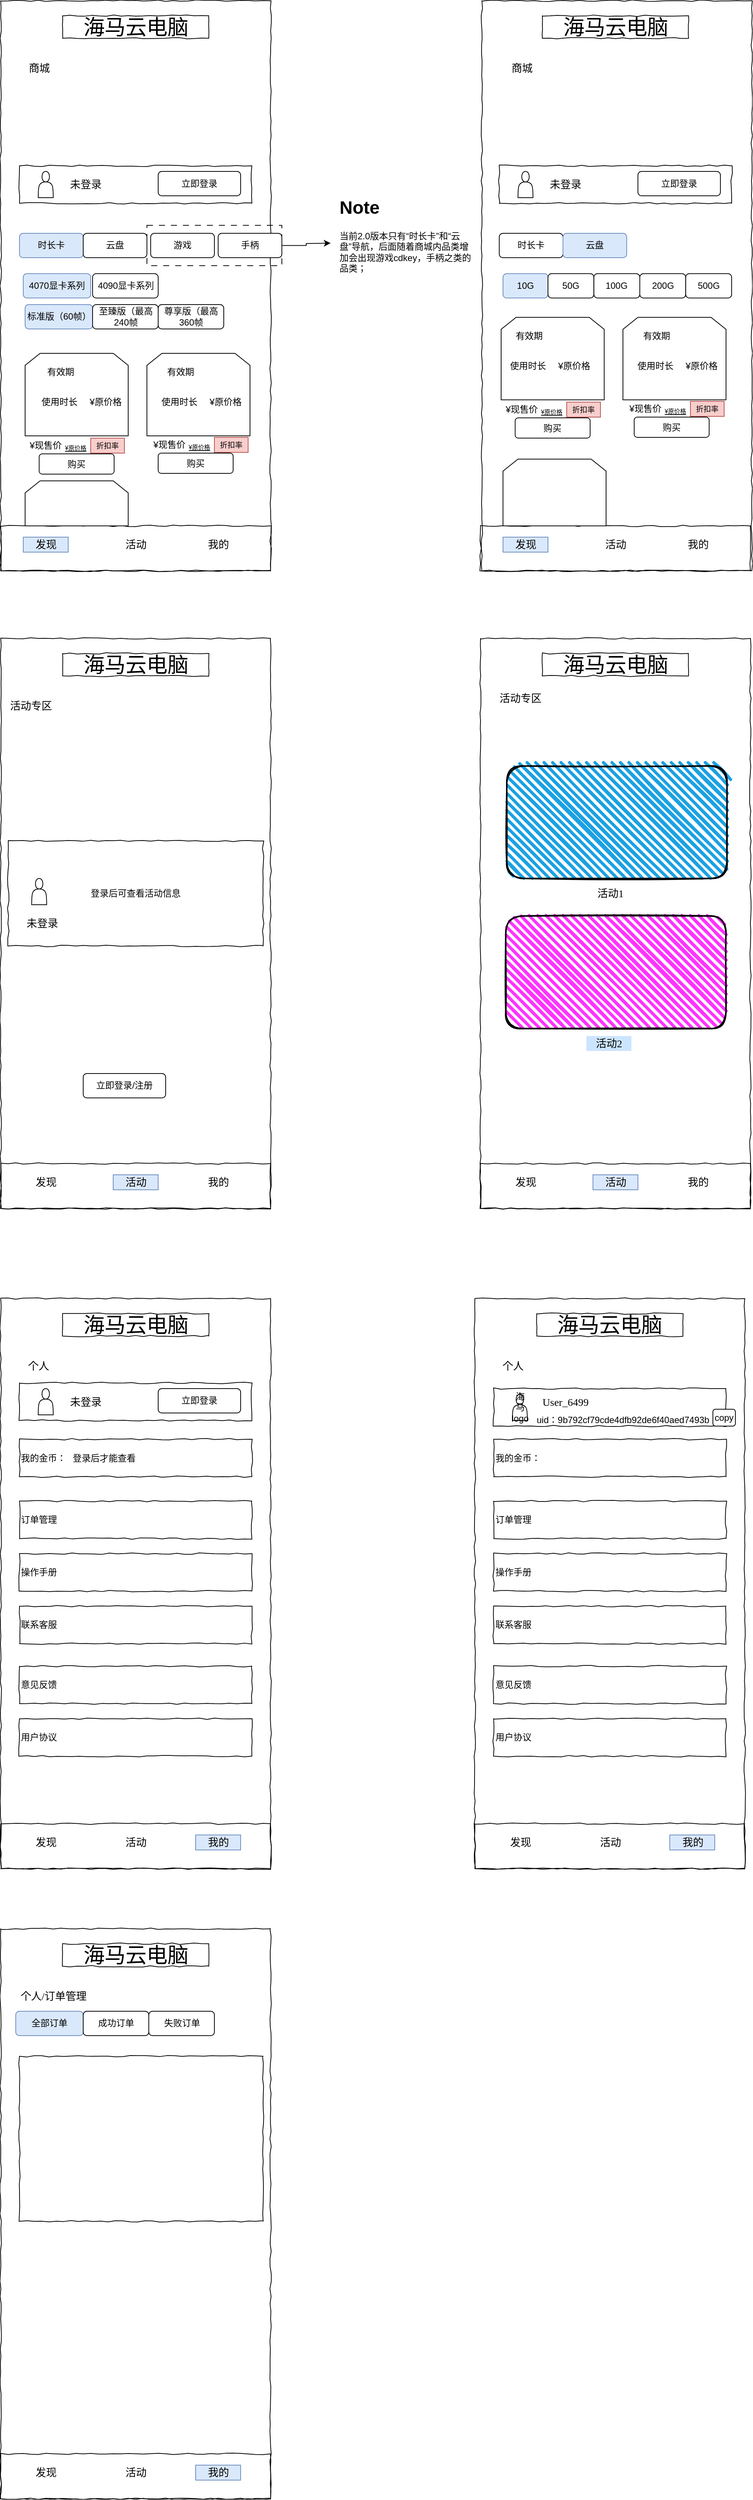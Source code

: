 <mxfile version="26.0.13">
  <diagram name="第 1 页" id="6lf1AVLp1xLjYdptNgoV">
    <mxGraphModel dx="1637" dy="1264" grid="1" gridSize="10" guides="1" tooltips="1" connect="1" arrows="1" fold="1" page="1" pageScale="1" pageWidth="1100" pageHeight="850" math="0" shadow="0">
      <root>
        <mxCell id="0" />
        <mxCell id="1" parent="0" />
        <mxCell id="Z1-tI7JvdLcJ9dOEZYlr-76" value="" style="whiteSpace=wrap;html=1;rounded=0;shadow=0;labelBackgroundColor=none;strokeWidth=1;fillColor=none;fontFamily=Verdana;fontSize=12;align=center;comic=1;" vertex="1" parent="1">
          <mxGeometry x="660" y="720" width="360" height="60" as="geometry" />
        </mxCell>
        <mxCell id="Z1-tI7JvdLcJ9dOEZYlr-4" value="" style="whiteSpace=wrap;html=1;rounded=0;shadow=0;labelBackgroundColor=none;strokeWidth=1;fillColor=none;fontFamily=Verdana;fontSize=12;align=center;comic=1;" vertex="1" parent="1">
          <mxGeometry x="20" y="720" width="360" height="60" as="geometry" />
        </mxCell>
        <mxCell id="Z1-tI7JvdLcJ9dOEZYlr-123" value="" style="whiteSpace=wrap;html=1;rounded=0;shadow=0;labelBackgroundColor=none;strokeWidth=1;fillColor=none;fontFamily=Verdana;fontSize=12;align=center;comic=1;" vertex="1" parent="1">
          <mxGeometry x="20" y="1570" width="360" height="60" as="geometry" />
        </mxCell>
        <mxCell id="Z1-tI7JvdLcJ9dOEZYlr-1" value="" style="whiteSpace=wrap;html=1;rounded=0;shadow=0;labelBackgroundColor=none;strokeColor=#000000;strokeWidth=1;fillColor=none;fontFamily=Verdana;fontSize=12;fontColor=#000000;align=center;comic=1;" vertex="1" parent="1">
          <mxGeometry x="20" y="20" width="360" height="760" as="geometry" />
        </mxCell>
        <mxCell id="Z1-tI7JvdLcJ9dOEZYlr-35" value="" style="shape=loopLimit;whiteSpace=wrap;html=1;" vertex="1" parent="1">
          <mxGeometry x="52.5" y="660" width="137.5" height="60" as="geometry" />
        </mxCell>
        <mxCell id="Z1-tI7JvdLcJ9dOEZYlr-21" value="" style="rounded=0;whiteSpace=wrap;html=1;fillColor=none;dashed=1;dashPattern=8 8;" vertex="1" parent="1">
          <mxGeometry x="215" y="319.38" width="180" height="53.75" as="geometry" />
        </mxCell>
        <mxCell id="Z1-tI7JvdLcJ9dOEZYlr-2" value="海马云电脑" style="whiteSpace=wrap;html=1;rounded=0;shadow=0;labelBackgroundColor=none;strokeWidth=1;fontFamily=Verdana;fontSize=28;align=center;comic=1;" vertex="1" parent="1">
          <mxGeometry x="102.5" y="40" width="195" height="30" as="geometry" />
        </mxCell>
        <mxCell id="Z1-tI7JvdLcJ9dOEZYlr-5" value="发现" style="text;html=1;points=[];align=center;verticalAlign=top;spacingTop=-4;fontSize=14;fontFamily=Verdana;fillColor=#dae8fc;strokeColor=#6c8ebf;" vertex="1" parent="1">
          <mxGeometry x="50" y="735" width="60" height="20" as="geometry" />
        </mxCell>
        <mxCell id="Z1-tI7JvdLcJ9dOEZYlr-6" value="活动" style="text;html=1;points=[];align=center;verticalAlign=top;spacingTop=-4;fontSize=14;fontFamily=Verdana" vertex="1" parent="1">
          <mxGeometry x="170" y="735" width="60" height="20" as="geometry" />
        </mxCell>
        <mxCell id="Z1-tI7JvdLcJ9dOEZYlr-7" value="我的" style="text;html=1;points=[];align=center;verticalAlign=top;spacingTop=-4;fontSize=14;fontFamily=Verdana" vertex="1" parent="1">
          <mxGeometry x="280" y="735" width="60" height="20" as="geometry" />
        </mxCell>
        <mxCell id="Z1-tI7JvdLcJ9dOEZYlr-14" value="" style="whiteSpace=wrap;html=1;rounded=0;shadow=0;labelBackgroundColor=none;strokeWidth=1;fillColor=none;fontFamily=Verdana;fontSize=12;align=center;comic=1;" vertex="1" parent="1">
          <mxGeometry x="45" y="240" width="310" height="50" as="geometry" />
        </mxCell>
        <mxCell id="Z1-tI7JvdLcJ9dOEZYlr-15" value="未登录" style="text;html=1;points=[];align=center;verticalAlign=top;spacingTop=-4;fontSize=14;fontFamily=Verdana" vertex="1" parent="1">
          <mxGeometry x="102.5" y="255" width="60" height="20" as="geometry" />
        </mxCell>
        <mxCell id="Z1-tI7JvdLcJ9dOEZYlr-16" value="" style="shape=actor;whiteSpace=wrap;html=1;" vertex="1" parent="1">
          <mxGeometry x="70" y="247.5" width="20" height="35" as="geometry" />
        </mxCell>
        <mxCell id="Z1-tI7JvdLcJ9dOEZYlr-17" value="立即登录" style="rounded=1;whiteSpace=wrap;html=1;" vertex="1" parent="1">
          <mxGeometry x="230" y="247.5" width="110" height="32.5" as="geometry" />
        </mxCell>
        <mxCell id="Z1-tI7JvdLcJ9dOEZYlr-18" value="时长卡" style="rounded=1;whiteSpace=wrap;html=1;fillColor=#dae8fc;strokeColor=#6c8ebf;" vertex="1" parent="1">
          <mxGeometry x="45" y="330" width="85" height="32.5" as="geometry" />
        </mxCell>
        <mxCell id="Z1-tI7JvdLcJ9dOEZYlr-19" value="游戏" style="rounded=1;whiteSpace=wrap;html=1;" vertex="1" parent="1">
          <mxGeometry x="220" y="330.01" width="85" height="32.5" as="geometry" />
        </mxCell>
        <mxCell id="Z1-tI7JvdLcJ9dOEZYlr-20" value="手柄" style="rounded=1;whiteSpace=wrap;html=1;" vertex="1" parent="1">
          <mxGeometry x="310" y="330.01" width="85" height="32.5" as="geometry" />
        </mxCell>
        <mxCell id="Z1-tI7JvdLcJ9dOEZYlr-23" style="edgeStyle=orthogonalEdgeStyle;rounded=0;orthogonalLoop=1;jettySize=auto;html=1;" edge="1" parent="1" source="Z1-tI7JvdLcJ9dOEZYlr-21">
          <mxGeometry relative="1" as="geometry">
            <mxPoint x="460" y="343.125" as="targetPoint" />
          </mxGeometry>
        </mxCell>
        <mxCell id="Z1-tI7JvdLcJ9dOEZYlr-22" value="&lt;h1 style=&quot;margin-top: 0px;&quot;&gt;Note&lt;/h1&gt;&lt;p&gt;当前2.0版本只有“时长卡”和“云盘”导航，后面随着商城内品类增加会出现游戏cdkey，手柄之类的品类；&lt;/p&gt;" style="text;html=1;whiteSpace=wrap;overflow=hidden;rounded=0;" vertex="1" parent="1">
          <mxGeometry x="470" y="275" width="180" height="120" as="geometry" />
        </mxCell>
        <mxCell id="Z1-tI7JvdLcJ9dOEZYlr-25" value="4070显卡系列" style="rounded=1;whiteSpace=wrap;html=1;fillColor=#dae8fc;strokeColor=#6c8ebf;" vertex="1" parent="1">
          <mxGeometry x="50" y="383.75" width="90" height="32.5" as="geometry" />
        </mxCell>
        <mxCell id="Z1-tI7JvdLcJ9dOEZYlr-26" value="4090显卡系列" style="rounded=1;whiteSpace=wrap;html=1;" vertex="1" parent="1">
          <mxGeometry x="142.5" y="383.75" width="87.5" height="32.5" as="geometry" />
        </mxCell>
        <mxCell id="Z1-tI7JvdLcJ9dOEZYlr-29" value="标准版（60帧）" style="rounded=1;whiteSpace=wrap;html=1;fillColor=#dae8fc;strokeColor=#6c8ebf;" vertex="1" parent="1">
          <mxGeometry x="52.5" y="425" width="90" height="32.5" as="geometry" />
        </mxCell>
        <mxCell id="Z1-tI7JvdLcJ9dOEZYlr-30" value="至臻版（最高240帧" style="rounded=1;whiteSpace=wrap;html=1;" vertex="1" parent="1">
          <mxGeometry x="142.5" y="425" width="87.5" height="32.5" as="geometry" />
        </mxCell>
        <mxCell id="Z1-tI7JvdLcJ9dOEZYlr-31" value="云盘" style="rounded=1;whiteSpace=wrap;html=1;" vertex="1" parent="1">
          <mxGeometry x="130" y="330" width="85" height="32.5" as="geometry" />
        </mxCell>
        <mxCell id="Z1-tI7JvdLcJ9dOEZYlr-32" value="尊享版（最高360帧" style="rounded=1;whiteSpace=wrap;html=1;" vertex="1" parent="1">
          <mxGeometry x="230" y="425" width="87.5" height="32.5" as="geometry" />
        </mxCell>
        <mxCell id="Z1-tI7JvdLcJ9dOEZYlr-33" value="" style="shape=loopLimit;whiteSpace=wrap;html=1;" vertex="1" parent="1">
          <mxGeometry x="52.5" y="490" width="137.5" height="110" as="geometry" />
        </mxCell>
        <mxCell id="Z1-tI7JvdLcJ9dOEZYlr-34" value="" style="shape=loopLimit;whiteSpace=wrap;html=1;" vertex="1" parent="1">
          <mxGeometry x="215" y="490" width="137.5" height="110" as="geometry" />
        </mxCell>
        <mxCell id="Z1-tI7JvdLcJ9dOEZYlr-36" value="有效期" style="text;html=1;align=center;verticalAlign=middle;whiteSpace=wrap;rounded=0;" vertex="1" parent="1">
          <mxGeometry x="230" y="500" width="60" height="30" as="geometry" />
        </mxCell>
        <mxCell id="Z1-tI7JvdLcJ9dOEZYlr-37" value="折扣率" style="text;html=1;align=center;verticalAlign=middle;whiteSpace=wrap;rounded=0;fillColor=#f8cecc;strokeColor=#b85450;fontSize=10;" vertex="1" parent="1">
          <mxGeometry x="305" y="602" width="45" height="20" as="geometry" />
        </mxCell>
        <mxCell id="Z1-tI7JvdLcJ9dOEZYlr-38" value="使用时长&amp;nbsp;" style="text;html=1;align=center;verticalAlign=middle;whiteSpace=wrap;rounded=0;" vertex="1" parent="1">
          <mxGeometry x="230" y="540" width="60" height="30" as="geometry" />
        </mxCell>
        <mxCell id="Z1-tI7JvdLcJ9dOEZYlr-39" value="¥原价格" style="text;html=1;align=center;verticalAlign=middle;whiteSpace=wrap;rounded=0;" vertex="1" parent="1">
          <mxGeometry x="290" y="540" width="60" height="30" as="geometry" />
        </mxCell>
        <mxCell id="Z1-tI7JvdLcJ9dOEZYlr-40" value="¥现售价" style="text;html=1;align=center;verticalAlign=middle;whiteSpace=wrap;rounded=0;" vertex="1" parent="1">
          <mxGeometry x="215" y="597" width="60" height="30" as="geometry" />
        </mxCell>
        <mxCell id="Z1-tI7JvdLcJ9dOEZYlr-41" value="¥原价格" style="text;html=1;align=center;verticalAlign=middle;whiteSpace=wrap;rounded=0;fontSize=8;fontStyle=4" vertex="1" parent="1">
          <mxGeometry x="255" y="600" width="60" height="30" as="geometry" />
        </mxCell>
        <mxCell id="Z1-tI7JvdLcJ9dOEZYlr-42" value="折扣率" style="text;html=1;align=center;verticalAlign=middle;whiteSpace=wrap;rounded=0;fillColor=#f8cecc;strokeColor=#b85450;fontSize=10;" vertex="1" parent="1">
          <mxGeometry x="140" y="603" width="45" height="20" as="geometry" />
        </mxCell>
        <mxCell id="Z1-tI7JvdLcJ9dOEZYlr-43" value="¥现售价" style="text;html=1;align=center;verticalAlign=middle;whiteSpace=wrap;rounded=0;" vertex="1" parent="1">
          <mxGeometry x="50" y="598" width="60" height="30" as="geometry" />
        </mxCell>
        <mxCell id="Z1-tI7JvdLcJ9dOEZYlr-44" value="¥原价格" style="text;html=1;align=center;verticalAlign=middle;whiteSpace=wrap;rounded=0;fontSize=8;fontStyle=4" vertex="1" parent="1">
          <mxGeometry x="90" y="601" width="60" height="30" as="geometry" />
        </mxCell>
        <mxCell id="Z1-tI7JvdLcJ9dOEZYlr-45" value="购买" style="rounded=1;whiteSpace=wrap;html=1;" vertex="1" parent="1">
          <mxGeometry x="230" y="623" width="100" height="27" as="geometry" />
        </mxCell>
        <mxCell id="Z1-tI7JvdLcJ9dOEZYlr-46" value="购买" style="rounded=1;whiteSpace=wrap;html=1;" vertex="1" parent="1">
          <mxGeometry x="71.25" y="624" width="100" height="27" as="geometry" />
        </mxCell>
        <mxCell id="Z1-tI7JvdLcJ9dOEZYlr-49" value="" style="whiteSpace=wrap;html=1;rounded=0;shadow=0;labelBackgroundColor=none;strokeColor=#000000;strokeWidth=1;fillColor=none;fontFamily=Verdana;fontSize=12;fontColor=#000000;align=center;comic=1;" vertex="1" parent="1">
          <mxGeometry x="661.88" y="20" width="360" height="760" as="geometry" />
        </mxCell>
        <mxCell id="Z1-tI7JvdLcJ9dOEZYlr-50" value="" style="shape=loopLimit;whiteSpace=wrap;html=1;" vertex="1" parent="1">
          <mxGeometry x="690" y="631" width="137.5" height="89" as="geometry" />
        </mxCell>
        <mxCell id="Z1-tI7JvdLcJ9dOEZYlr-52" value="海马云电脑" style="whiteSpace=wrap;html=1;rounded=0;shadow=0;labelBackgroundColor=none;strokeWidth=1;fontFamily=Verdana;fontSize=28;align=center;comic=1;" vertex="1" parent="1">
          <mxGeometry x="742.5" y="40" width="195" height="30" as="geometry" />
        </mxCell>
        <mxCell id="Z1-tI7JvdLcJ9dOEZYlr-53" value="发现" style="text;html=1;points=[];align=center;verticalAlign=top;spacingTop=-4;fontSize=14;fontFamily=Verdana;fillColor=#dae8fc;strokeColor=#6c8ebf;" vertex="1" parent="1">
          <mxGeometry x="690" y="735" width="60" height="20" as="geometry" />
        </mxCell>
        <mxCell id="Z1-tI7JvdLcJ9dOEZYlr-54" value="活动" style="text;html=1;points=[];align=center;verticalAlign=top;spacingTop=-4;fontSize=14;fontFamily=Verdana" vertex="1" parent="1">
          <mxGeometry x="810" y="735" width="60" height="20" as="geometry" />
        </mxCell>
        <mxCell id="Z1-tI7JvdLcJ9dOEZYlr-55" value="我的" style="text;html=1;points=[];align=center;verticalAlign=top;spacingTop=-4;fontSize=14;fontFamily=Verdana" vertex="1" parent="1">
          <mxGeometry x="920" y="735" width="60" height="20" as="geometry" />
        </mxCell>
        <mxCell id="Z1-tI7JvdLcJ9dOEZYlr-57" value="" style="whiteSpace=wrap;html=1;rounded=0;shadow=0;labelBackgroundColor=none;strokeWidth=1;fillColor=none;fontFamily=Verdana;fontSize=12;align=center;comic=1;" vertex="1" parent="1">
          <mxGeometry x="685" y="240" width="310" height="50" as="geometry" />
        </mxCell>
        <mxCell id="Z1-tI7JvdLcJ9dOEZYlr-58" value="未登录" style="text;html=1;points=[];align=center;verticalAlign=top;spacingTop=-4;fontSize=14;fontFamily=Verdana" vertex="1" parent="1">
          <mxGeometry x="742.5" y="255" width="60" height="20" as="geometry" />
        </mxCell>
        <mxCell id="Z1-tI7JvdLcJ9dOEZYlr-59" value="" style="shape=actor;whiteSpace=wrap;html=1;" vertex="1" parent="1">
          <mxGeometry x="710" y="247.5" width="20" height="35" as="geometry" />
        </mxCell>
        <mxCell id="Z1-tI7JvdLcJ9dOEZYlr-60" value="立即登录" style="rounded=1;whiteSpace=wrap;html=1;" vertex="1" parent="1">
          <mxGeometry x="870" y="247.5" width="110" height="32.5" as="geometry" />
        </mxCell>
        <mxCell id="Z1-tI7JvdLcJ9dOEZYlr-61" value="时长卡" style="rounded=1;whiteSpace=wrap;html=1;" vertex="1" parent="1">
          <mxGeometry x="685" y="330" width="85" height="32.5" as="geometry" />
        </mxCell>
        <mxCell id="Z1-tI7JvdLcJ9dOEZYlr-64" value="10G" style="rounded=1;whiteSpace=wrap;html=1;fillColor=#dae8fc;strokeColor=#6c8ebf;" vertex="1" parent="1">
          <mxGeometry x="690" y="383.75" width="60" height="32.5" as="geometry" />
        </mxCell>
        <mxCell id="Z1-tI7JvdLcJ9dOEZYlr-65" value="50G" style="rounded=1;whiteSpace=wrap;html=1;" vertex="1" parent="1">
          <mxGeometry x="750" y="383.75" width="61.25" height="32.5" as="geometry" />
        </mxCell>
        <mxCell id="Z1-tI7JvdLcJ9dOEZYlr-68" value="云盘" style="rounded=1;whiteSpace=wrap;html=1;fillColor=#dae8fc;strokeColor=#6c8ebf;" vertex="1" parent="1">
          <mxGeometry x="770" y="330" width="85" height="32.5" as="geometry" />
        </mxCell>
        <mxCell id="Z1-tI7JvdLcJ9dOEZYlr-70" value="" style="shape=loopLimit;whiteSpace=wrap;html=1;movable=1;resizable=1;rotatable=1;deletable=1;editable=1;locked=0;connectable=1;" vertex="1" parent="1">
          <mxGeometry x="687.5" y="442" width="137.5" height="110" as="geometry" />
        </mxCell>
        <mxCell id="Z1-tI7JvdLcJ9dOEZYlr-71" value="" style="shape=loopLimit;whiteSpace=wrap;html=1;movable=1;resizable=1;rotatable=1;deletable=1;editable=1;locked=0;connectable=1;" vertex="1" parent="1">
          <mxGeometry x="850" y="442" width="137.5" height="110" as="geometry" />
        </mxCell>
        <mxCell id="Z1-tI7JvdLcJ9dOEZYlr-72" value="有效期" style="text;html=1;align=center;verticalAlign=middle;whiteSpace=wrap;rounded=0;movable=1;resizable=1;rotatable=1;deletable=1;editable=1;locked=0;connectable=1;" vertex="1" parent="1">
          <mxGeometry x="865" y="452" width="60" height="30" as="geometry" />
        </mxCell>
        <mxCell id="Z1-tI7JvdLcJ9dOEZYlr-73" value="折扣率" style="text;html=1;align=center;verticalAlign=middle;whiteSpace=wrap;rounded=0;fillColor=#f8cecc;strokeColor=#b85450;fontSize=10;movable=1;resizable=1;rotatable=1;deletable=1;editable=1;locked=0;connectable=1;" vertex="1" parent="1">
          <mxGeometry x="940" y="554" width="45" height="20" as="geometry" />
        </mxCell>
        <mxCell id="Z1-tI7JvdLcJ9dOEZYlr-74" value="使用时长&amp;nbsp;" style="text;html=1;align=center;verticalAlign=middle;whiteSpace=wrap;rounded=0;movable=1;resizable=1;rotatable=1;deletable=1;editable=1;locked=0;connectable=1;" vertex="1" parent="1">
          <mxGeometry x="865" y="492" width="60" height="30" as="geometry" />
        </mxCell>
        <mxCell id="Z1-tI7JvdLcJ9dOEZYlr-75" value="¥原价格" style="text;html=1;align=center;verticalAlign=middle;whiteSpace=wrap;rounded=0;movable=1;resizable=1;rotatable=1;deletable=1;editable=1;locked=0;connectable=1;" vertex="1" parent="1">
          <mxGeometry x="925" y="492" width="60" height="30" as="geometry" />
        </mxCell>
        <mxCell id="Z1-tI7JvdLcJ9dOEZYlr-77" value="¥现售价" style="text;html=1;align=center;verticalAlign=middle;whiteSpace=wrap;rounded=0;movable=1;resizable=1;rotatable=1;deletable=1;editable=1;locked=0;connectable=1;" vertex="1" parent="1">
          <mxGeometry x="850" y="549" width="60" height="30" as="geometry" />
        </mxCell>
        <mxCell id="Z1-tI7JvdLcJ9dOEZYlr-78" value="¥原价格" style="text;html=1;align=center;verticalAlign=middle;whiteSpace=wrap;rounded=0;fontSize=8;fontStyle=4;movable=1;resizable=1;rotatable=1;deletable=1;editable=1;locked=0;connectable=1;" vertex="1" parent="1">
          <mxGeometry x="890" y="552" width="60" height="30" as="geometry" />
        </mxCell>
        <mxCell id="Z1-tI7JvdLcJ9dOEZYlr-79" value="折扣率" style="text;html=1;align=center;verticalAlign=middle;whiteSpace=wrap;rounded=0;fillColor=#f8cecc;strokeColor=#b85450;fontSize=10;movable=1;resizable=1;rotatable=1;deletable=1;editable=1;locked=0;connectable=1;" vertex="1" parent="1">
          <mxGeometry x="775" y="555" width="45" height="20" as="geometry" />
        </mxCell>
        <mxCell id="Z1-tI7JvdLcJ9dOEZYlr-80" value="¥现售价" style="text;html=1;align=center;verticalAlign=middle;whiteSpace=wrap;rounded=0;movable=1;resizable=1;rotatable=1;deletable=1;editable=1;locked=0;connectable=1;" vertex="1" parent="1">
          <mxGeometry x="685" y="550" width="60" height="30" as="geometry" />
        </mxCell>
        <mxCell id="Z1-tI7JvdLcJ9dOEZYlr-81" value="¥原价格" style="text;html=1;align=center;verticalAlign=middle;whiteSpace=wrap;rounded=0;fontSize=8;fontStyle=4;movable=1;resizable=1;rotatable=1;deletable=1;editable=1;locked=0;connectable=1;" vertex="1" parent="1">
          <mxGeometry x="725" y="553" width="60" height="30" as="geometry" />
        </mxCell>
        <mxCell id="Z1-tI7JvdLcJ9dOEZYlr-82" value="购买" style="rounded=1;whiteSpace=wrap;html=1;movable=1;resizable=1;rotatable=1;deletable=1;editable=1;locked=0;connectable=1;" vertex="1" parent="1">
          <mxGeometry x="865" y="575" width="100" height="27" as="geometry" />
        </mxCell>
        <mxCell id="Z1-tI7JvdLcJ9dOEZYlr-83" value="购买" style="rounded=1;whiteSpace=wrap;html=1;movable=1;resizable=1;rotatable=1;deletable=1;editable=1;locked=0;connectable=1;" vertex="1" parent="1">
          <mxGeometry x="706.25" y="576" width="100" height="27" as="geometry" />
        </mxCell>
        <mxCell id="Z1-tI7JvdLcJ9dOEZYlr-84" value="100G" style="rounded=1;whiteSpace=wrap;html=1;" vertex="1" parent="1">
          <mxGeometry x="811.25" y="383.75" width="61.25" height="32.5" as="geometry" />
        </mxCell>
        <mxCell id="Z1-tI7JvdLcJ9dOEZYlr-85" value="200G" style="rounded=1;whiteSpace=wrap;html=1;" vertex="1" parent="1">
          <mxGeometry x="872.5" y="383.75" width="61.25" height="32.5" as="geometry" />
        </mxCell>
        <mxCell id="Z1-tI7JvdLcJ9dOEZYlr-86" value="500G" style="rounded=1;whiteSpace=wrap;html=1;" vertex="1" parent="1">
          <mxGeometry x="933.75" y="383.75" width="61.25" height="32.5" as="geometry" />
        </mxCell>
        <mxCell id="Z1-tI7JvdLcJ9dOEZYlr-87" value="有效期" style="text;html=1;align=center;verticalAlign=middle;whiteSpace=wrap;rounded=0;movable=1;resizable=1;rotatable=1;deletable=1;editable=1;locked=0;connectable=1;" vertex="1" parent="1">
          <mxGeometry x="695" y="452" width="60" height="30" as="geometry" />
        </mxCell>
        <mxCell id="Z1-tI7JvdLcJ9dOEZYlr-88" value="使用时长&amp;nbsp;" style="text;html=1;align=center;verticalAlign=middle;whiteSpace=wrap;rounded=0;movable=1;resizable=1;rotatable=1;deletable=1;editable=1;locked=0;connectable=1;" vertex="1" parent="1">
          <mxGeometry x="695" y="492" width="60" height="30" as="geometry" />
        </mxCell>
        <mxCell id="Z1-tI7JvdLcJ9dOEZYlr-89" value="¥原价格" style="text;html=1;align=center;verticalAlign=middle;whiteSpace=wrap;rounded=0;movable=1;resizable=1;rotatable=1;deletable=1;editable=1;locked=0;connectable=1;" vertex="1" parent="1">
          <mxGeometry x="755" y="492" width="60" height="30" as="geometry" />
        </mxCell>
        <mxCell id="Z1-tI7JvdLcJ9dOEZYlr-93" value="有效期" style="text;html=1;align=center;verticalAlign=middle;whiteSpace=wrap;rounded=0;" vertex="1" parent="1">
          <mxGeometry x="70" y="500" width="60" height="30" as="geometry" />
        </mxCell>
        <mxCell id="Z1-tI7JvdLcJ9dOEZYlr-94" value="使用时长&amp;nbsp;" style="text;html=1;align=center;verticalAlign=middle;whiteSpace=wrap;rounded=0;" vertex="1" parent="1">
          <mxGeometry x="70" y="540" width="60" height="30" as="geometry" />
        </mxCell>
        <mxCell id="Z1-tI7JvdLcJ9dOEZYlr-95" value="¥原价格" style="text;html=1;align=center;verticalAlign=middle;whiteSpace=wrap;rounded=0;" vertex="1" parent="1">
          <mxGeometry x="130" y="540" width="60" height="30" as="geometry" />
        </mxCell>
        <mxCell id="Z1-tI7JvdLcJ9dOEZYlr-96" value="" style="whiteSpace=wrap;html=1;rounded=0;shadow=0;labelBackgroundColor=none;strokeColor=#000000;strokeWidth=1;fillColor=none;fontFamily=Verdana;fontSize=12;fontColor=#000000;align=center;comic=1;" vertex="1" parent="1">
          <mxGeometry x="20" y="870" width="360" height="760" as="geometry" />
        </mxCell>
        <mxCell id="Z1-tI7JvdLcJ9dOEZYlr-99" value="海马云电脑" style="whiteSpace=wrap;html=1;rounded=0;shadow=0;labelBackgroundColor=none;strokeWidth=1;fontFamily=Verdana;fontSize=28;align=center;comic=1;" vertex="1" parent="1">
          <mxGeometry x="102.5" y="890" width="195" height="30" as="geometry" />
        </mxCell>
        <mxCell id="Z1-tI7JvdLcJ9dOEZYlr-100" value="发现" style="text;html=1;points=[];align=center;verticalAlign=top;spacingTop=-4;fontSize=14;fontFamily=Verdana;" vertex="1" parent="1">
          <mxGeometry x="50" y="1585" width="60" height="20" as="geometry" />
        </mxCell>
        <mxCell id="Z1-tI7JvdLcJ9dOEZYlr-101" value="活动" style="text;html=1;points=[];align=center;verticalAlign=top;spacingTop=-4;fontSize=14;fontFamily=Verdana;fillColor=#dae8fc;strokeColor=#6c8ebf;" vertex="1" parent="1">
          <mxGeometry x="170" y="1585" width="60" height="20" as="geometry" />
        </mxCell>
        <mxCell id="Z1-tI7JvdLcJ9dOEZYlr-102" value="我的" style="text;html=1;points=[];align=center;verticalAlign=top;spacingTop=-4;fontSize=14;fontFamily=Verdana" vertex="1" parent="1">
          <mxGeometry x="280" y="1585" width="60" height="20" as="geometry" />
        </mxCell>
        <mxCell id="Z1-tI7JvdLcJ9dOEZYlr-103" value="登录后可查看活动信息" style="whiteSpace=wrap;html=1;rounded=0;shadow=0;labelBackgroundColor=none;strokeWidth=1;fillColor=none;fontFamily=Verdana;fontSize=12;align=center;comic=1;" vertex="1" parent="1">
          <mxGeometry x="30" y="1140" width="340" height="140" as="geometry" />
        </mxCell>
        <mxCell id="Z1-tI7JvdLcJ9dOEZYlr-105" value="未登录" style="text;html=1;points=[];align=center;verticalAlign=top;spacingTop=-4;fontSize=14;fontFamily=Verdana" vertex="1" parent="1">
          <mxGeometry x="45" y="1240" width="60" height="20" as="geometry" />
        </mxCell>
        <mxCell id="Z1-tI7JvdLcJ9dOEZYlr-106" value="" style="shape=actor;whiteSpace=wrap;html=1;" vertex="1" parent="1">
          <mxGeometry x="61.25" y="1190" width="20" height="35" as="geometry" />
        </mxCell>
        <mxCell id="Z1-tI7JvdLcJ9dOEZYlr-107" value="立即登录/注册" style="rounded=1;whiteSpace=wrap;html=1;" vertex="1" parent="1">
          <mxGeometry x="130" y="1450" width="110" height="32.5" as="geometry" />
        </mxCell>
        <mxCell id="Z1-tI7JvdLcJ9dOEZYlr-135" value="" style="whiteSpace=wrap;html=1;rounded=0;shadow=0;labelBackgroundColor=none;strokeWidth=1;fillColor=none;fontFamily=Verdana;fontSize=12;align=center;comic=1;" vertex="1" parent="1">
          <mxGeometry x="660" y="1570" width="360" height="60" as="geometry" />
        </mxCell>
        <mxCell id="Z1-tI7JvdLcJ9dOEZYlr-136" value="" style="whiteSpace=wrap;html=1;rounded=0;shadow=0;labelBackgroundColor=none;strokeColor=#000000;strokeWidth=1;fillColor=none;fontFamily=Verdana;fontSize=12;fontColor=#000000;align=center;comic=1;" vertex="1" parent="1">
          <mxGeometry x="660" y="870" width="360" height="760" as="geometry" />
        </mxCell>
        <mxCell id="Z1-tI7JvdLcJ9dOEZYlr-137" value="海马云电脑" style="whiteSpace=wrap;html=1;rounded=0;shadow=0;labelBackgroundColor=none;strokeWidth=1;fontFamily=Verdana;fontSize=28;align=center;comic=1;" vertex="1" parent="1">
          <mxGeometry x="742.5" y="890" width="195" height="30" as="geometry" />
        </mxCell>
        <mxCell id="Z1-tI7JvdLcJ9dOEZYlr-138" value="发现" style="text;html=1;points=[];align=center;verticalAlign=top;spacingTop=-4;fontSize=14;fontFamily=Verdana;" vertex="1" parent="1">
          <mxGeometry x="690" y="1585" width="60" height="20" as="geometry" />
        </mxCell>
        <mxCell id="Z1-tI7JvdLcJ9dOEZYlr-139" value="活动" style="text;html=1;points=[];align=center;verticalAlign=top;spacingTop=-4;fontSize=14;fontFamily=Verdana;fillColor=#dae8fc;strokeColor=#6c8ebf;" vertex="1" parent="1">
          <mxGeometry x="810" y="1585" width="60" height="20" as="geometry" />
        </mxCell>
        <mxCell id="Z1-tI7JvdLcJ9dOEZYlr-140" value="我的" style="text;html=1;points=[];align=center;verticalAlign=top;spacingTop=-4;fontSize=14;fontFamily=Verdana" vertex="1" parent="1">
          <mxGeometry x="920" y="1585" width="60" height="20" as="geometry" />
        </mxCell>
        <mxCell id="Z1-tI7JvdLcJ9dOEZYlr-145" value="" style="rounded=1;whiteSpace=wrap;html=1;strokeWidth=2;fillWeight=4;hachureGap=8;hachureAngle=45;fillColor=#1ba1e2;sketch=1;" vertex="1" parent="1">
          <mxGeometry x="695.01" y="1040" width="293.75" height="150" as="geometry" />
        </mxCell>
        <mxCell id="Z1-tI7JvdLcJ9dOEZYlr-146" value="活动1" style="text;html=1;points=[];align=center;verticalAlign=top;spacingTop=-4;fontSize=14;fontFamily=Verdana" vertex="1" parent="1">
          <mxGeometry x="802.5" y="1200" width="60" height="20" as="geometry" />
        </mxCell>
        <mxCell id="Z1-tI7JvdLcJ9dOEZYlr-147" value="" style="rounded=1;whiteSpace=wrap;html=1;strokeWidth=2;fillWeight=4;hachureGap=8;hachureAngle=45;fillColor=#FF33FF;sketch=1;" vertex="1" parent="1">
          <mxGeometry x="693.75" y="1240" width="293.75" height="150" as="geometry" />
        </mxCell>
        <mxCell id="Z1-tI7JvdLcJ9dOEZYlr-148" value="活动2" style="text;html=1;points=[];align=center;verticalAlign=top;spacingTop=-4;fontSize=14;fontFamily=Verdana;fillColor=#CCE5FF;" vertex="1" parent="1">
          <mxGeometry x="801.24" y="1400" width="60" height="20" as="geometry" />
        </mxCell>
        <mxCell id="Z1-tI7JvdLcJ9dOEZYlr-149" value="" style="whiteSpace=wrap;html=1;rounded=0;shadow=0;labelBackgroundColor=none;strokeWidth=1;fillColor=none;fontFamily=Verdana;fontSize=12;align=center;comic=1;" vertex="1" parent="1">
          <mxGeometry x="652.5" y="2450" width="360" height="60" as="geometry" />
        </mxCell>
        <mxCell id="Z1-tI7JvdLcJ9dOEZYlr-150" value="" style="whiteSpace=wrap;html=1;rounded=0;shadow=0;labelBackgroundColor=none;strokeColor=#000000;strokeWidth=1;fillColor=none;fontFamily=Verdana;fontSize=12;fontColor=#000000;align=center;comic=1;" vertex="1" parent="1">
          <mxGeometry x="652.5" y="1750" width="360" height="760" as="geometry" />
        </mxCell>
        <mxCell id="Z1-tI7JvdLcJ9dOEZYlr-151" value="海马云电脑" style="whiteSpace=wrap;html=1;rounded=0;shadow=0;labelBackgroundColor=none;strokeWidth=1;fontFamily=Verdana;fontSize=28;align=center;comic=1;" vertex="1" parent="1">
          <mxGeometry x="735" y="1770" width="195" height="30" as="geometry" />
        </mxCell>
        <mxCell id="Z1-tI7JvdLcJ9dOEZYlr-152" value="发现" style="text;html=1;points=[];align=center;verticalAlign=top;spacingTop=-4;fontSize=14;fontFamily=Verdana;" vertex="1" parent="1">
          <mxGeometry x="682.5" y="2465" width="60" height="20" as="geometry" />
        </mxCell>
        <mxCell id="Z1-tI7JvdLcJ9dOEZYlr-153" value="活动" style="text;html=1;points=[];align=center;verticalAlign=top;spacingTop=-4;fontSize=14;fontFamily=Verdana;" vertex="1" parent="1">
          <mxGeometry x="802.5" y="2465" width="60" height="20" as="geometry" />
        </mxCell>
        <mxCell id="Z1-tI7JvdLcJ9dOEZYlr-154" value="我的" style="text;html=1;points=[];align=center;verticalAlign=top;spacingTop=-4;fontSize=14;fontFamily=Verdana;fillColor=#dae8fc;strokeColor=#6c8ebf;" vertex="1" parent="1">
          <mxGeometry x="912.5" y="2465" width="60" height="20" as="geometry" />
        </mxCell>
        <mxCell id="Z1-tI7JvdLcJ9dOEZYlr-159" value="活动专区" style="text;html=1;points=[];align=center;verticalAlign=top;spacingTop=-4;fontSize=14;fontFamily=Verdana" vertex="1" parent="1">
          <mxGeometry x="30" y="950" width="60" height="20" as="geometry" />
        </mxCell>
        <mxCell id="Z1-tI7JvdLcJ9dOEZYlr-160" value="活动专区" style="text;html=1;points=[];align=center;verticalAlign=top;spacingTop=-4;fontSize=14;fontFamily=Verdana" vertex="1" parent="1">
          <mxGeometry x="682.5" y="940" width="60" height="20" as="geometry" />
        </mxCell>
        <mxCell id="Z1-tI7JvdLcJ9dOEZYlr-161" value="商城" style="text;html=1;points=[];align=center;verticalAlign=top;spacingTop=-4;fontSize=14;fontFamily=Verdana" vertex="1" parent="1">
          <mxGeometry x="41.25" y="100" width="60" height="20" as="geometry" />
        </mxCell>
        <mxCell id="Z1-tI7JvdLcJ9dOEZYlr-162" value="商城" style="text;html=1;points=[];align=center;verticalAlign=top;spacingTop=-4;fontSize=14;fontFamily=Verdana" vertex="1" parent="1">
          <mxGeometry x="685" y="100" width="60" height="20" as="geometry" />
        </mxCell>
        <mxCell id="Z1-tI7JvdLcJ9dOEZYlr-163" value="个人" style="text;html=1;points=[];align=center;verticalAlign=top;spacingTop=-4;fontSize=14;fontFamily=Verdana" vertex="1" parent="1">
          <mxGeometry x="672.5" y="1830" width="60" height="20" as="geometry" />
        </mxCell>
        <mxCell id="Z1-tI7JvdLcJ9dOEZYlr-164" value="" style="whiteSpace=wrap;html=1;rounded=0;shadow=0;labelBackgroundColor=none;strokeWidth=1;fillColor=none;fontFamily=Verdana;fontSize=12;align=center;comic=1;" vertex="1" parent="1">
          <mxGeometry x="677.5" y="1870" width="310" height="50" as="geometry" />
        </mxCell>
        <mxCell id="Z1-tI7JvdLcJ9dOEZYlr-165" value="User_6499" style="text;html=1;points=[];align=center;verticalAlign=top;spacingTop=-4;fontSize=14;fontFamily=Verdana" vertex="1" parent="1">
          <mxGeometry x="742.5" y="1877.5" width="60" height="20" as="geometry" />
        </mxCell>
        <mxCell id="Z1-tI7JvdLcJ9dOEZYlr-166" value="海马logo" style="shape=actor;whiteSpace=wrap;html=1;" vertex="1" parent="1">
          <mxGeometry x="702.5" y="1877.5" width="20" height="35" as="geometry" />
        </mxCell>
        <mxCell id="Z1-tI7JvdLcJ9dOEZYlr-167" value="uid：9b792cf79cde4dfb92de6f40aed7493b" style="text;whiteSpace=wrap;" vertex="1" parent="1">
          <mxGeometry x="732.5" y="1897.5" width="240" height="40" as="geometry" />
        </mxCell>
        <mxCell id="Z1-tI7JvdLcJ9dOEZYlr-168" value="copy" style="rounded=1;whiteSpace=wrap;html=1;" vertex="1" parent="1">
          <mxGeometry x="970" y="1897.5" width="30" height="22.5" as="geometry" />
        </mxCell>
        <mxCell id="Z1-tI7JvdLcJ9dOEZYlr-169" value="订单管理" style="whiteSpace=wrap;html=1;rounded=0;shadow=0;labelBackgroundColor=none;strokeWidth=1;fillColor=none;fontFamily=Verdana;fontSize=12;align=left;comic=1;" vertex="1" parent="1">
          <mxGeometry x="677.5" y="2020" width="310" height="50" as="geometry" />
        </mxCell>
        <mxCell id="Z1-tI7JvdLcJ9dOEZYlr-170" value="操作手册" style="whiteSpace=wrap;html=1;rounded=0;shadow=0;labelBackgroundColor=none;strokeWidth=1;fillColor=none;fontFamily=Verdana;fontSize=12;align=left;comic=1;" vertex="1" parent="1">
          <mxGeometry x="677.5" y="2090" width="310" height="50" as="geometry" />
        </mxCell>
        <mxCell id="Z1-tI7JvdLcJ9dOEZYlr-171" value="联系客服" style="whiteSpace=wrap;html=1;rounded=0;shadow=0;labelBackgroundColor=none;strokeWidth=1;fillColor=none;fontFamily=Verdana;fontSize=12;align=left;comic=1;" vertex="1" parent="1">
          <mxGeometry x="677.5" y="2160" width="310" height="50" as="geometry" />
        </mxCell>
        <mxCell id="Z1-tI7JvdLcJ9dOEZYlr-172" value="意见反馈" style="whiteSpace=wrap;html=1;rounded=0;shadow=0;labelBackgroundColor=none;strokeWidth=1;fillColor=none;fontFamily=Verdana;fontSize=12;align=left;comic=1;" vertex="1" parent="1">
          <mxGeometry x="677.5" y="2240" width="310" height="50" as="geometry" />
        </mxCell>
        <mxCell id="Z1-tI7JvdLcJ9dOEZYlr-173" value="我的金币：" style="whiteSpace=wrap;html=1;rounded=0;shadow=0;labelBackgroundColor=none;strokeWidth=1;fillColor=none;fontFamily=Verdana;fontSize=12;align=left;comic=1;" vertex="1" parent="1">
          <mxGeometry x="677.5" y="1937.5" width="310" height="50" as="geometry" />
        </mxCell>
        <mxCell id="Z1-tI7JvdLcJ9dOEZYlr-174" value="用户协议" style="whiteSpace=wrap;html=1;rounded=0;shadow=0;labelBackgroundColor=none;strokeWidth=1;fillColor=none;fontFamily=Verdana;fontSize=12;align=left;comic=1;" vertex="1" parent="1">
          <mxGeometry x="677.5" y="2310" width="310" height="50" as="geometry" />
        </mxCell>
        <mxCell id="Z1-tI7JvdLcJ9dOEZYlr-175" value="" style="whiteSpace=wrap;html=1;rounded=0;shadow=0;labelBackgroundColor=none;strokeWidth=1;fillColor=none;fontFamily=Verdana;fontSize=12;align=center;comic=1;" vertex="1" parent="1">
          <mxGeometry x="20" y="2450" width="360" height="60" as="geometry" />
        </mxCell>
        <mxCell id="Z1-tI7JvdLcJ9dOEZYlr-176" value="" style="whiteSpace=wrap;html=1;rounded=0;shadow=0;labelBackgroundColor=none;strokeColor=#000000;strokeWidth=1;fillColor=none;fontFamily=Verdana;fontSize=12;fontColor=#000000;align=center;comic=1;" vertex="1" parent="1">
          <mxGeometry x="20" y="1750" width="360" height="760" as="geometry" />
        </mxCell>
        <mxCell id="Z1-tI7JvdLcJ9dOEZYlr-177" value="海马云电脑" style="whiteSpace=wrap;html=1;rounded=0;shadow=0;labelBackgroundColor=none;strokeWidth=1;fontFamily=Verdana;fontSize=28;align=center;comic=1;" vertex="1" parent="1">
          <mxGeometry x="102.5" y="1770" width="195" height="30" as="geometry" />
        </mxCell>
        <mxCell id="Z1-tI7JvdLcJ9dOEZYlr-178" value="发现" style="text;html=1;points=[];align=center;verticalAlign=top;spacingTop=-4;fontSize=14;fontFamily=Verdana;" vertex="1" parent="1">
          <mxGeometry x="50" y="2465" width="60" height="20" as="geometry" />
        </mxCell>
        <mxCell id="Z1-tI7JvdLcJ9dOEZYlr-179" value="活动" style="text;html=1;points=[];align=center;verticalAlign=top;spacingTop=-4;fontSize=14;fontFamily=Verdana;" vertex="1" parent="1">
          <mxGeometry x="170" y="2465" width="60" height="20" as="geometry" />
        </mxCell>
        <mxCell id="Z1-tI7JvdLcJ9dOEZYlr-180" value="我的" style="text;html=1;points=[];align=center;verticalAlign=top;spacingTop=-4;fontSize=14;fontFamily=Verdana;fillColor=#dae8fc;strokeColor=#6c8ebf;" vertex="1" parent="1">
          <mxGeometry x="280" y="2465" width="60" height="20" as="geometry" />
        </mxCell>
        <mxCell id="Z1-tI7JvdLcJ9dOEZYlr-181" value="个人" style="text;html=1;points=[];align=center;verticalAlign=top;spacingTop=-4;fontSize=14;fontFamily=Verdana" vertex="1" parent="1">
          <mxGeometry x="40" y="1830" width="60" height="20" as="geometry" />
        </mxCell>
        <mxCell id="Z1-tI7JvdLcJ9dOEZYlr-187" value="订单管理" style="whiteSpace=wrap;html=1;rounded=0;shadow=0;labelBackgroundColor=none;strokeWidth=1;fillColor=none;fontFamily=Verdana;fontSize=12;align=left;comic=1;" vertex="1" parent="1">
          <mxGeometry x="45" y="2020" width="310" height="50" as="geometry" />
        </mxCell>
        <mxCell id="Z1-tI7JvdLcJ9dOEZYlr-188" value="操作手册" style="whiteSpace=wrap;html=1;rounded=0;shadow=0;labelBackgroundColor=none;strokeWidth=1;fillColor=none;fontFamily=Verdana;fontSize=12;align=left;comic=1;" vertex="1" parent="1">
          <mxGeometry x="45" y="2090" width="310" height="50" as="geometry" />
        </mxCell>
        <mxCell id="Z1-tI7JvdLcJ9dOEZYlr-189" value="联系客服" style="whiteSpace=wrap;html=1;rounded=0;shadow=0;labelBackgroundColor=none;strokeWidth=1;fillColor=none;fontFamily=Verdana;fontSize=12;align=left;comic=1;" vertex="1" parent="1">
          <mxGeometry x="45" y="2160" width="310" height="50" as="geometry" />
        </mxCell>
        <mxCell id="Z1-tI7JvdLcJ9dOEZYlr-190" value="意见反馈" style="whiteSpace=wrap;html=1;rounded=0;shadow=0;labelBackgroundColor=none;strokeWidth=1;fillColor=none;fontFamily=Verdana;fontSize=12;align=left;comic=1;" vertex="1" parent="1">
          <mxGeometry x="45" y="2240" width="310" height="50" as="geometry" />
        </mxCell>
        <mxCell id="Z1-tI7JvdLcJ9dOEZYlr-191" value="我的金币：&amp;nbsp; &amp;nbsp;登录后才能查看" style="whiteSpace=wrap;html=1;rounded=0;shadow=0;labelBackgroundColor=none;strokeWidth=1;fillColor=none;fontFamily=Verdana;fontSize=12;align=left;comic=1;" vertex="1" parent="1">
          <mxGeometry x="45" y="1937.5" width="310" height="50" as="geometry" />
        </mxCell>
        <mxCell id="Z1-tI7JvdLcJ9dOEZYlr-192" value="用户协议" style="whiteSpace=wrap;html=1;rounded=0;shadow=0;labelBackgroundColor=none;strokeWidth=1;fillColor=none;fontFamily=Verdana;fontSize=12;align=left;comic=1;" vertex="1" parent="1">
          <mxGeometry x="45" y="2310" width="310" height="50" as="geometry" />
        </mxCell>
        <mxCell id="Z1-tI7JvdLcJ9dOEZYlr-193" value="" style="whiteSpace=wrap;html=1;rounded=0;shadow=0;labelBackgroundColor=none;strokeWidth=1;fillColor=none;fontFamily=Verdana;fontSize=12;align=center;comic=1;" vertex="1" parent="1">
          <mxGeometry x="45" y="1862.5" width="310" height="50" as="geometry" />
        </mxCell>
        <mxCell id="Z1-tI7JvdLcJ9dOEZYlr-194" value="未登录" style="text;html=1;points=[];align=center;verticalAlign=top;spacingTop=-4;fontSize=14;fontFamily=Verdana" vertex="1" parent="1">
          <mxGeometry x="102.5" y="1877.5" width="60" height="20" as="geometry" />
        </mxCell>
        <mxCell id="Z1-tI7JvdLcJ9dOEZYlr-195" value="" style="shape=actor;whiteSpace=wrap;html=1;" vertex="1" parent="1">
          <mxGeometry x="70" y="1870" width="20" height="35" as="geometry" />
        </mxCell>
        <mxCell id="Z1-tI7JvdLcJ9dOEZYlr-196" value="立即登录" style="rounded=1;whiteSpace=wrap;html=1;" vertex="1" parent="1">
          <mxGeometry x="230" y="1870" width="110" height="32.5" as="geometry" />
        </mxCell>
        <mxCell id="Z1-tI7JvdLcJ9dOEZYlr-197" value="" style="whiteSpace=wrap;html=1;rounded=0;shadow=0;labelBackgroundColor=none;strokeWidth=1;fillColor=none;fontFamily=Verdana;fontSize=12;align=center;comic=1;" vertex="1" parent="1">
          <mxGeometry x="20" y="3290" width="360" height="60" as="geometry" />
        </mxCell>
        <mxCell id="Z1-tI7JvdLcJ9dOEZYlr-198" value="" style="whiteSpace=wrap;html=1;rounded=0;shadow=0;labelBackgroundColor=none;strokeColor=#000000;strokeWidth=1;fillColor=none;fontFamily=Verdana;fontSize=12;fontColor=#000000;align=center;comic=1;" vertex="1" parent="1">
          <mxGeometry x="20" y="2590" width="360" height="760" as="geometry" />
        </mxCell>
        <mxCell id="Z1-tI7JvdLcJ9dOEZYlr-199" value="海马云电脑" style="whiteSpace=wrap;html=1;rounded=0;shadow=0;labelBackgroundColor=none;strokeWidth=1;fontFamily=Verdana;fontSize=28;align=center;comic=1;" vertex="1" parent="1">
          <mxGeometry x="102.5" y="2610" width="195" height="30" as="geometry" />
        </mxCell>
        <mxCell id="Z1-tI7JvdLcJ9dOEZYlr-200" value="发现" style="text;html=1;points=[];align=center;verticalAlign=top;spacingTop=-4;fontSize=14;fontFamily=Verdana;" vertex="1" parent="1">
          <mxGeometry x="50" y="3305" width="60" height="20" as="geometry" />
        </mxCell>
        <mxCell id="Z1-tI7JvdLcJ9dOEZYlr-201" value="活动" style="text;html=1;points=[];align=center;verticalAlign=top;spacingTop=-4;fontSize=14;fontFamily=Verdana;" vertex="1" parent="1">
          <mxGeometry x="170" y="3305" width="60" height="20" as="geometry" />
        </mxCell>
        <mxCell id="Z1-tI7JvdLcJ9dOEZYlr-202" value="我的" style="text;html=1;points=[];align=center;verticalAlign=top;spacingTop=-4;fontSize=14;fontFamily=Verdana;fillColor=#dae8fc;strokeColor=#6c8ebf;" vertex="1" parent="1">
          <mxGeometry x="280" y="3305" width="60" height="20" as="geometry" />
        </mxCell>
        <mxCell id="Z1-tI7JvdLcJ9dOEZYlr-203" value="个人/订单管理" style="text;html=1;points=[];align=center;verticalAlign=top;spacingTop=-4;fontSize=14;fontFamily=Verdana" vertex="1" parent="1">
          <mxGeometry x="40" y="2670" width="100" height="20" as="geometry" />
        </mxCell>
        <mxCell id="Z1-tI7JvdLcJ9dOEZYlr-208" value="全部订单" style="rounded=1;whiteSpace=wrap;html=1;fillColor=#dae8fc;strokeColor=#6c8ebf;" vertex="1" parent="1">
          <mxGeometry x="40" y="2700" width="90" height="32.5" as="geometry" />
        </mxCell>
        <mxCell id="Z1-tI7JvdLcJ9dOEZYlr-209" value="成功订单" style="rounded=1;whiteSpace=wrap;html=1;" vertex="1" parent="1">
          <mxGeometry x="130" y="2700" width="87.5" height="32.5" as="geometry" />
        </mxCell>
        <mxCell id="Z1-tI7JvdLcJ9dOEZYlr-210" value="失败订单" style="rounded=1;whiteSpace=wrap;html=1;" vertex="1" parent="1">
          <mxGeometry x="217.5" y="2700" width="87.5" height="32.5" as="geometry" />
        </mxCell>
        <mxCell id="Z1-tI7JvdLcJ9dOEZYlr-211" value="" style="whiteSpace=wrap;html=1;rounded=0;shadow=0;labelBackgroundColor=none;strokeWidth=1;fillColor=none;fontFamily=Verdana;fontSize=12;align=left;comic=1;" vertex="1" parent="1">
          <mxGeometry x="45" y="2760" width="325" height="220" as="geometry" />
        </mxCell>
      </root>
    </mxGraphModel>
  </diagram>
</mxfile>
